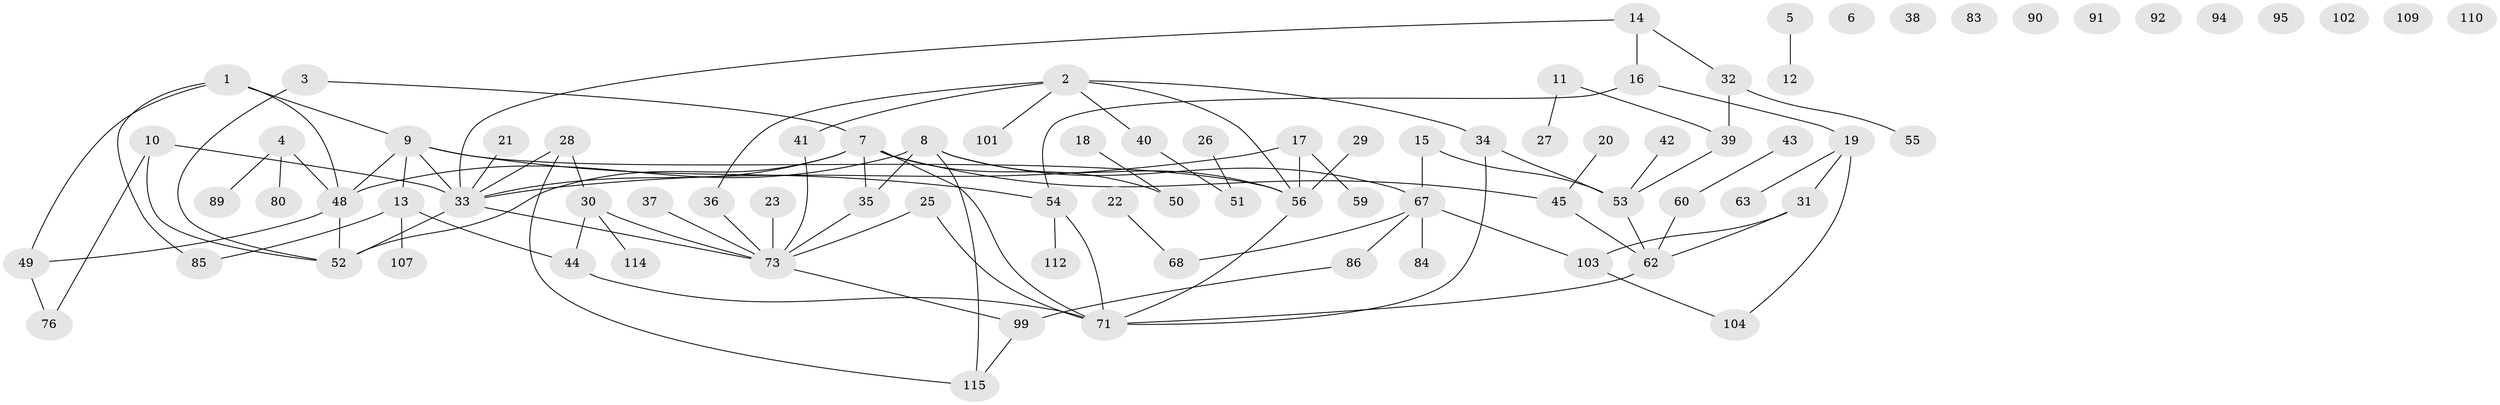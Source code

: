 // Generated by graph-tools (version 1.1) at 2025/23/03/03/25 07:23:28]
// undirected, 84 vertices, 103 edges
graph export_dot {
graph [start="1"]
  node [color=gray90,style=filled];
  1 [super="+64"];
  2 [super="+57"];
  3;
  4 [super="+75"];
  5;
  6;
  7 [super="+66"];
  8 [super="+82"];
  9 [super="+58"];
  10 [super="+24"];
  11;
  12;
  13 [super="+46"];
  14;
  15;
  16;
  17 [super="+100"];
  18 [super="+97"];
  19 [super="+70"];
  20;
  21;
  22;
  23;
  25;
  26;
  27 [super="+65"];
  28;
  29;
  30 [super="+108"];
  31 [super="+106"];
  32 [super="+47"];
  33 [super="+69"];
  34;
  35;
  36;
  37;
  38;
  39;
  40 [super="+74"];
  41 [super="+77"];
  42;
  43;
  44;
  45;
  48 [super="+87"];
  49 [super="+116"];
  50;
  51;
  52 [super="+88"];
  53 [super="+61"];
  54 [super="+96"];
  55;
  56 [super="+81"];
  59;
  60;
  62 [super="+105"];
  63;
  67 [super="+79"];
  68 [super="+72"];
  71 [super="+78"];
  73 [super="+111"];
  76 [super="+93"];
  80;
  83;
  84;
  85;
  86 [super="+98"];
  89;
  90;
  91;
  92;
  94;
  95;
  99 [super="+113"];
  101;
  102;
  103;
  104;
  107;
  109;
  110;
  112;
  114;
  115;
  1 -- 49;
  1 -- 85;
  1 -- 48;
  1 -- 9;
  2 -- 36;
  2 -- 40;
  2 -- 101;
  2 -- 56;
  2 -- 41;
  2 -- 34;
  3 -- 7;
  3 -- 52;
  4 -- 48 [weight=2];
  4 -- 80;
  4 -- 89;
  5 -- 12;
  7 -- 35;
  7 -- 45;
  7 -- 71;
  7 -- 33;
  7 -- 50;
  7 -- 52;
  8 -- 35;
  8 -- 115;
  8 -- 48;
  8 -- 56;
  8 -- 67;
  9 -- 33;
  9 -- 56;
  9 -- 48;
  9 -- 54;
  9 -- 13;
  10 -- 33;
  10 -- 52;
  10 -- 76;
  11 -- 39;
  11 -- 27;
  13 -- 85;
  13 -- 107;
  13 -- 44;
  14 -- 16;
  14 -- 32;
  14 -- 33;
  15 -- 53;
  15 -- 67;
  16 -- 19;
  16 -- 54;
  17 -- 33;
  17 -- 59;
  17 -- 56;
  18 -- 50;
  19 -- 104;
  19 -- 63;
  19 -- 31;
  20 -- 45;
  21 -- 33;
  22 -- 68;
  23 -- 73;
  25 -- 71;
  25 -- 73;
  26 -- 51;
  28 -- 30;
  28 -- 115;
  28 -- 33;
  29 -- 56;
  30 -- 73;
  30 -- 114;
  30 -- 44;
  31 -- 103;
  31 -- 62;
  32 -- 39;
  32 -- 55;
  33 -- 73;
  33 -- 52;
  34 -- 53 [weight=2];
  34 -- 71;
  35 -- 73;
  36 -- 73;
  37 -- 73;
  39 -- 53;
  40 -- 51;
  41 -- 73;
  42 -- 53;
  43 -- 60;
  44 -- 71;
  45 -- 62;
  48 -- 52;
  48 -- 49;
  49 -- 76;
  53 -- 62;
  54 -- 112;
  54 -- 71;
  56 -- 71;
  60 -- 62;
  62 -- 71;
  67 -- 84;
  67 -- 68;
  67 -- 86;
  67 -- 103;
  73 -- 99;
  86 -- 99;
  99 -- 115;
  103 -- 104;
}
